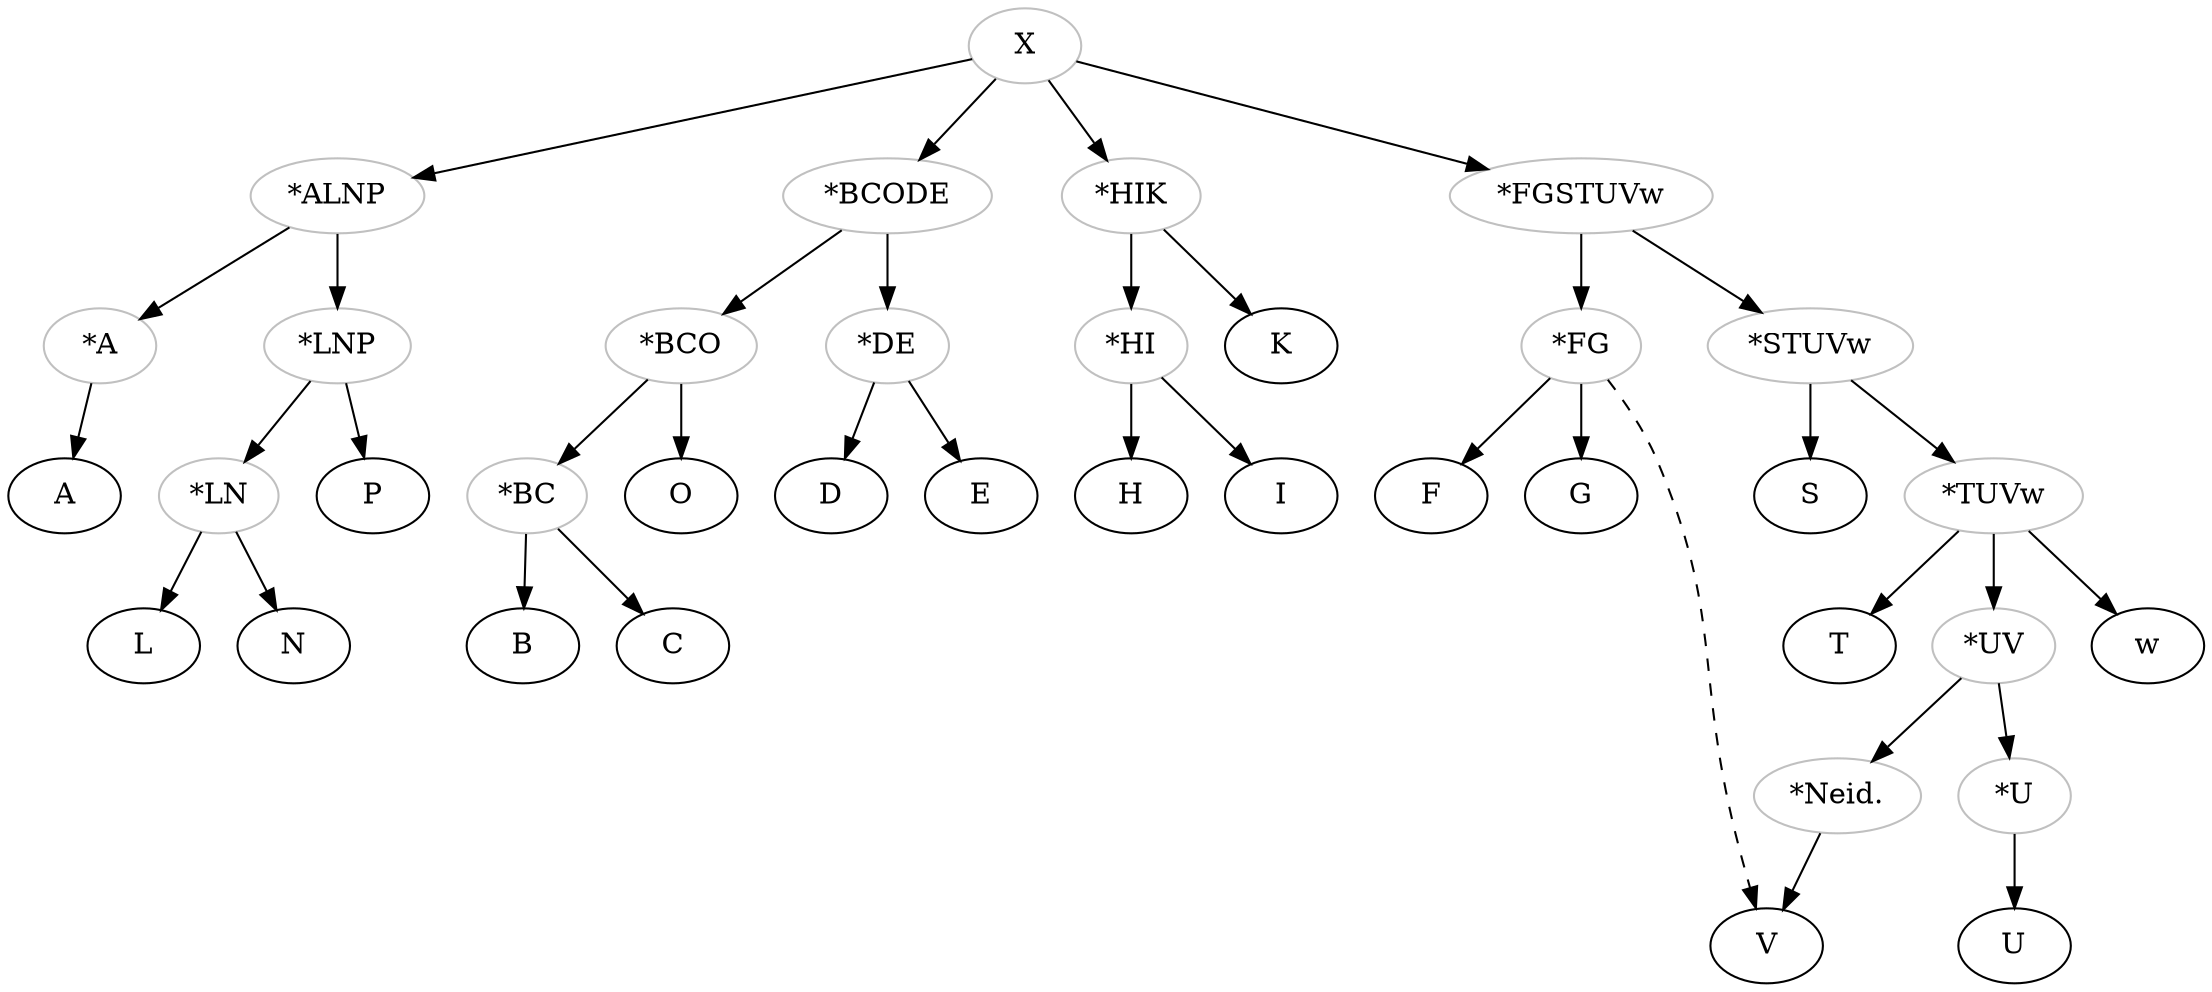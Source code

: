 digraph {
  X [color="grey"]
  ALNP [color="grey", label="*ALNP"]
  Astar [color="grey", label="*A"]
  

  
  X -> ALNP
  ALNP -> Astar # oral transmission
  Astar -> A
  LNP[label="*LNP", color="grey"]
  ALNP -> LNP
  LN[label="*LN", color="grey"]
  LNP -> LN
  LN -> L
  LN -> N 
  LNP -> P

  BCODE[label="*BCODE", color="grey"]
  X -> BCODE
  BCO[label="*BCO", color="grey"]
  BCODE -> BCO 
  BC[label="*BC", color="grey"]
  BCO -> BC
  BC -> B
  BC -> C
  BCO -> O # oral transmission

  DE[label="*DE", color="grey"]
  BCODE->DE
  DE->D;
  DE->E;

  

  HIK[label="*HIK", color="grey"]
  X -> HIK
  HI[label="*HI", color="grey"]
  HIK -> HI
  HI -> H
  HI -> I
  HIK -> K    

  FGSTUVw [color="grey", label="*FGSTUVw"]
  X -> FGSTUVw
  FG [color="grey", label="*FG"]
  FGSTUVw -> FG
  FG -> F #oral transmission
  FG -> G
  STUVw[label="*STUVw", color="grey"]
  FGSTUVw -> STUVw
  STUVw -> S
  TUVw[label="*TUVw", color="grey"]
  STUVw -> TUVw
  TUVw -> T
  UV[label="*UV", color="grey"]
  TUVw -> UV
  TUVw -> w
  U1[label="*U", color="grey"]
  UV -> U1 #oral transmission
  U1 -> U
  Neid[color="grey", label="*Neid."]
  UV -> Neid
  Neid -> V
  FG -> V [style="dashed"]
   
}